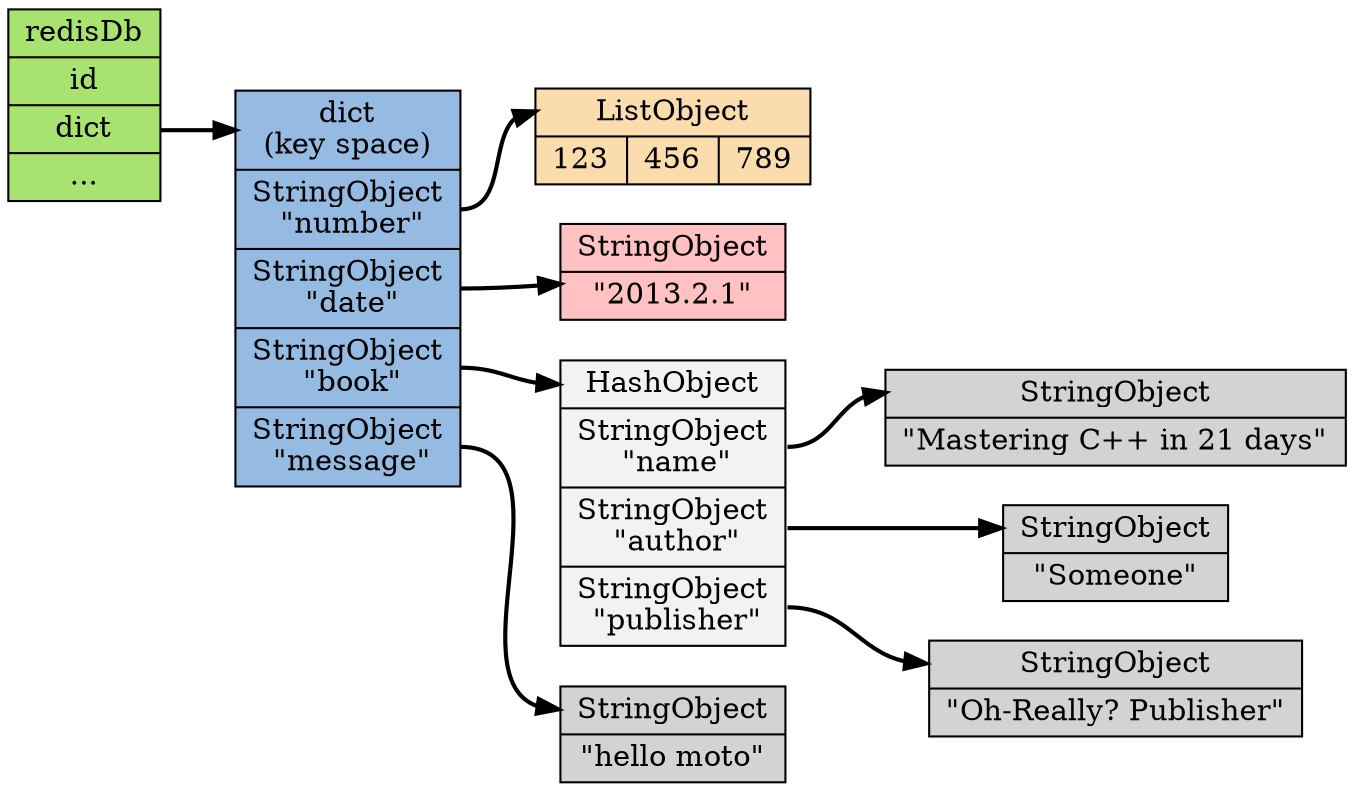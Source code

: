 digraph db_after_insert_new_key {

    rankdir = LR;

    node [shape = record, style = filled];

    edge [style = bold];

    // node

    redisDb [label = "redisDb | id |<dict> dict | ...", fillcolor = "#A8E270"];

    dict [label = "<head>dict\n(key space) |<number>StringObject\n \"number\" |<date>StringObject\n \"date\" |<book>StringObject\n \"book\" |<message>StringObject\n \"message\"", fillcolor = "#95BBE3"];

    number [label = "<head>ListObject | { 123 | 456 | 789 }", fillcolor = "#FADCAD"];

    book [label = "<head>HashObject |<name>StringObject\n \"name\" |<author>StringObject\n \"author\" |<publisher>StringObject\n \"publisher\"", fillcolor = "#F2F2F2"];

    book_name [label = "<head>StringObject | \"Mastering C++ in 21 days\""];
    book_author [label = "<head>StringObject | \"Someone\""];
    book_publisher [label = "<head>StringObject | \"Oh-Really? Publisher\""];

    message [label = "<head>StringObject | \"hello moto\""];

    date [label =  "<head>StringObject | \"2013.2.1\"", fillcolor = "#FFC1C1"];
    
    // edge

    redisDb:dict -> dict:head;

    dict:number -> number:head;
    dict:date -> date;
    dict:book -> book:head;
    dict:message -> message:head;

    book:name -> book_name:head;
    book:author -> book_author:head;
    book:publisher -> book_publisher:head;
}
